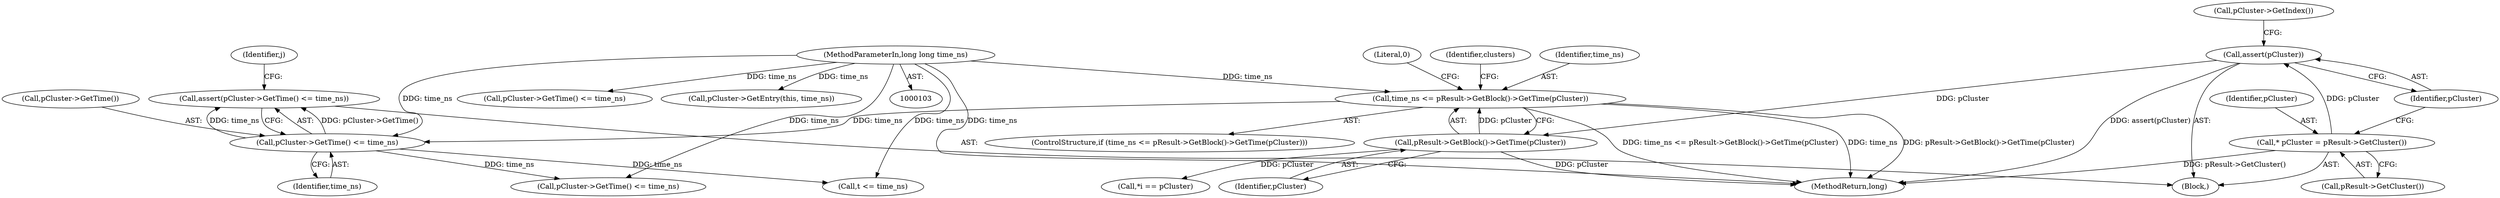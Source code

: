 digraph "0_Android_cc274e2abe8b2a6698a5c47d8aa4bb45f1f9538d_61@API" {
"1000168" [label="(Call,assert(pCluster->GetTime() <= time_ns))"];
"1000169" [label="(Call,pCluster->GetTime() <= time_ns)"];
"1000135" [label="(Call,time_ns <= pResult->GetBlock()->GetTime(pCluster))"];
"1000104" [label="(MethodParameterIn,long long time_ns)"];
"1000137" [label="(Call,pResult->GetBlock()->GetTime(pCluster))"];
"1000128" [label="(Call,assert(pCluster))"];
"1000125" [label="(Call,* pCluster = pResult->GetCluster())"];
"1000142" [label="(Identifier,clusters)"];
"1000305" [label="(MethodReturn,long)"];
"1000128" [label="(Call,assert(pCluster))"];
"1000169" [label="(Call,pCluster->GetTime() <= time_ns)"];
"1000136" [label="(Identifier,time_ns)"];
"1000254" [label="(Call,pCluster->GetTime() <= time_ns)"];
"1000140" [label="(Literal,0)"];
"1000134" [label="(ControlStructure,if (time_ns <= pResult->GetBlock()->GetTime(pCluster)))"];
"1000135" [label="(Call,time_ns <= pResult->GetBlock()->GetTime(pCluster))"];
"1000137" [label="(Call,pResult->GetBlock()->GetTime(pCluster))"];
"1000171" [label="(Identifier,time_ns)"];
"1000284" [label="(Call,pCluster->GetTime() <= time_ns)"];
"1000125" [label="(Call,* pCluster = pResult->GetCluster())"];
"1000173" [label="(Identifier,j)"];
"1000104" [label="(MethodParameterIn,long long time_ns)"];
"1000138" [label="(Identifier,pCluster)"];
"1000170" [label="(Call,pCluster->GetTime())"];
"1000126" [label="(Identifier,pCluster)"];
"1000106" [label="(Block,)"];
"1000129" [label="(Identifier,pCluster)"];
"1000127" [label="(Call,pResult->GetCluster())"];
"1000168" [label="(Call,assert(pCluster->GetTime() <= time_ns))"];
"1000259" [label="(Call,pCluster->GetEntry(this, time_ns))"];
"1000218" [label="(Call,t <= time_ns)"];
"1000132" [label="(Call,pCluster->GetIndex())"];
"1000164" [label="(Call,*i == pCluster)"];
"1000168" -> "1000106"  [label="AST: "];
"1000168" -> "1000169"  [label="CFG: "];
"1000169" -> "1000168"  [label="AST: "];
"1000173" -> "1000168"  [label="CFG: "];
"1000169" -> "1000168"  [label="DDG: pCluster->GetTime()"];
"1000169" -> "1000168"  [label="DDG: time_ns"];
"1000169" -> "1000171"  [label="CFG: "];
"1000170" -> "1000169"  [label="AST: "];
"1000171" -> "1000169"  [label="AST: "];
"1000135" -> "1000169"  [label="DDG: time_ns"];
"1000104" -> "1000169"  [label="DDG: time_ns"];
"1000169" -> "1000218"  [label="DDG: time_ns"];
"1000169" -> "1000254"  [label="DDG: time_ns"];
"1000135" -> "1000134"  [label="AST: "];
"1000135" -> "1000137"  [label="CFG: "];
"1000136" -> "1000135"  [label="AST: "];
"1000137" -> "1000135"  [label="AST: "];
"1000140" -> "1000135"  [label="CFG: "];
"1000142" -> "1000135"  [label="CFG: "];
"1000135" -> "1000305"  [label="DDG: time_ns <= pResult->GetBlock()->GetTime(pCluster)"];
"1000135" -> "1000305"  [label="DDG: time_ns"];
"1000135" -> "1000305"  [label="DDG: pResult->GetBlock()->GetTime(pCluster)"];
"1000104" -> "1000135"  [label="DDG: time_ns"];
"1000137" -> "1000135"  [label="DDG: pCluster"];
"1000104" -> "1000103"  [label="AST: "];
"1000104" -> "1000305"  [label="DDG: time_ns"];
"1000104" -> "1000218"  [label="DDG: time_ns"];
"1000104" -> "1000254"  [label="DDG: time_ns"];
"1000104" -> "1000259"  [label="DDG: time_ns"];
"1000104" -> "1000284"  [label="DDG: time_ns"];
"1000137" -> "1000138"  [label="CFG: "];
"1000138" -> "1000137"  [label="AST: "];
"1000137" -> "1000305"  [label="DDG: pCluster"];
"1000128" -> "1000137"  [label="DDG: pCluster"];
"1000137" -> "1000164"  [label="DDG: pCluster"];
"1000128" -> "1000106"  [label="AST: "];
"1000128" -> "1000129"  [label="CFG: "];
"1000129" -> "1000128"  [label="AST: "];
"1000132" -> "1000128"  [label="CFG: "];
"1000128" -> "1000305"  [label="DDG: assert(pCluster)"];
"1000125" -> "1000128"  [label="DDG: pCluster"];
"1000125" -> "1000106"  [label="AST: "];
"1000125" -> "1000127"  [label="CFG: "];
"1000126" -> "1000125"  [label="AST: "];
"1000127" -> "1000125"  [label="AST: "];
"1000129" -> "1000125"  [label="CFG: "];
"1000125" -> "1000305"  [label="DDG: pResult->GetCluster()"];
}
